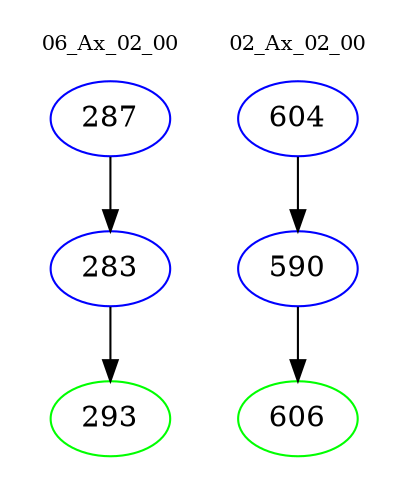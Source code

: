 digraph{
subgraph cluster_0 {
color = white
label = "06_Ax_02_00";
fontsize=10;
T0_287 [label="287", color="blue"]
T0_287 -> T0_283 [color="black"]
T0_283 [label="283", color="blue"]
T0_283 -> T0_293 [color="black"]
T0_293 [label="293", color="green"]
}
subgraph cluster_1 {
color = white
label = "02_Ax_02_00";
fontsize=10;
T1_604 [label="604", color="blue"]
T1_604 -> T1_590 [color="black"]
T1_590 [label="590", color="blue"]
T1_590 -> T1_606 [color="black"]
T1_606 [label="606", color="green"]
}
}
